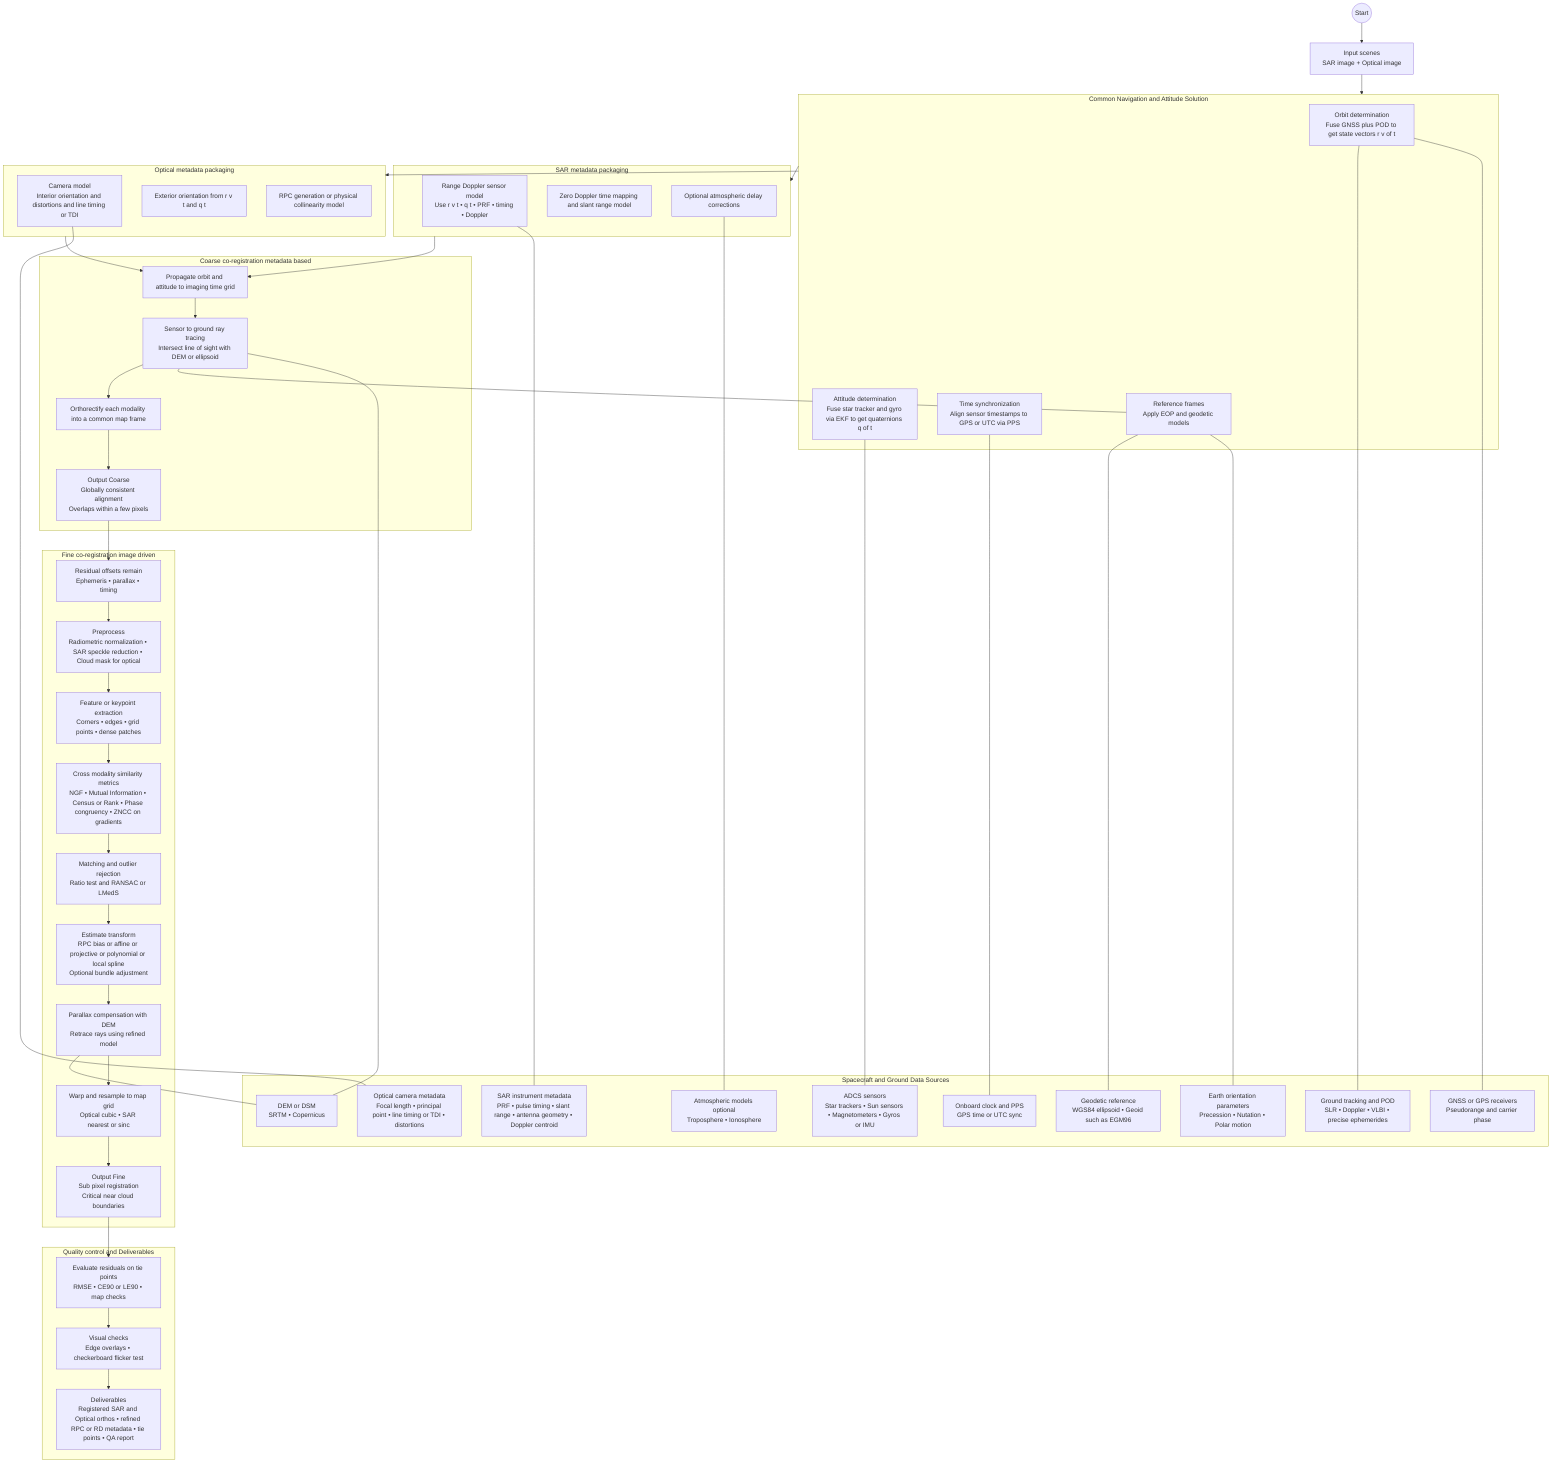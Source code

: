 flowchart TD
  A0((Start)) --> A1[Input scenes\nSAR image + Optical image]

  %% ----------------------
  %% DATA SOURCES / SPACECRAFT SUBSYSTEMS
  %% ----------------------
  subgraph S[Spacecraft and Ground Data Sources]
    direction TB
    S1[GNSS or GPS receivers\nPseudorange and carrier phase]
    S2[Ground tracking and POD\nSLR • Doppler • VLBI • precise ephemerides]
    S3[ADCS sensors\nStar trackers • Sun sensors • Magnetometers • Gyros or IMU]
    S4[Onboard clock and PPS\nGPS time or UTC sync]
    S5[Earth orientation parameters\nPrecession • Nutation • Polar motion]
    S6[Geodetic reference\nWGS84 ellipsoid • Geoid such as EGM96]
    S7[DEM or DSM\nSRTM • Copernicus]
    S8[Atmospheric models optional\nTroposphere • Ionosphere]
    S9[SAR instrument metadata\nPRF • pulse timing • slant range • antenna geometry • Doppler centroid]
    S10[Optical camera metadata\nFocal length • principal point • line timing or TDI • distortions]
  end

  %% ----------------------
  %% METADATA GENERATION
  %% ----------------------
  subgraph M1[Common Navigation and Attitude Solution]
    direction TB
    M1a[Orbit determination\nFuse GNSS plus POD to get state vectors r v of t]
    M1b[Attitude determination\nFuse star tracker and gyro via EKF to get quaternions q of t]
    M1c[Time synchronization\nAlign sensor timestamps to GPS or UTC via PPS]
    M1d[Reference frames\nApply EOP and geodetic models]
    M1a --- S1
    M1a --- S2
    M1b --- S3
    M1c --- S4
    M1d --- S5
    M1d --- S6
  end

  subgraph M2[SAR metadata packaging]
    direction TB
    M2a[Range Doppler sensor model\nUse r v t • q t • PRF • timing • Doppler]
    M2b[Zero Doppler time mapping and slant range model]
    M2c[Optional atmospheric delay corrections]
    M2a --- S9
    M2c --- S8
  end

  subgraph M3[Optical metadata packaging]
    direction TB
    M3a[Camera model\nInterior orientation and distortions and line timing or TDI]
    M3b[Exterior orientation from r v t and q t]
    M3c[RPC generation or physical collinearity model]
    M3a --- S10
  end

  A1 --> M1
  M1 --> M2
  M1 --> M3

  %% ----------------------
  %% COARSE CO-REGISTRATION
  %% ----------------------
  subgraph C[Coarse co-registration metadata based]
    direction TB
    C1[Propagate orbit and attitude to imaging time grid]
    C2[Sensor to ground ray tracing\nIntersect line of sight with DEM or ellipsoid]
    C3[Orthorectify each modality into a common map frame]
    C4[Output Coarse\nGlobally consistent alignment\nOverlaps within a few pixels]
    C2 --- S7
    C2 --- M1d
  end

  M2 --> C1
  M3 --> C1
  C1 --> C2 --> C3 --> C4

  %% ----------------------
  %% FINE CO-REGISTRATION
  %% ----------------------
  subgraph F[Fine co-registration image driven]
    direction TB
    F0[Residual offsets remain\nEphemeris • parallax • timing]
    F1[Preprocess\nRadiometric normalization • SAR speckle reduction • Cloud mask for optical]
    F2[Feature or keypoint extraction\nCorners • edges • grid points • dense patches]
    F3[Cross modality similarity metrics\nNGF • Mutual Information • Census or Rank • Phase congruency • ZNCC on gradients]
    F4[Matching and outlier rejection\nRatio test and RANSAC or LMedS]
    F5[Estimate transform\nRPC bias or affine or projective or polynomial or local spline\nOptional bundle adjustment]
    F6[Parallax compensation with DEM\nRetrace rays using refined model]
    F7[Warp and resample to map grid\nOptical cubic • SAR nearest or sinc]
    F8[Output Fine\nSub pixel registration\nCritical near cloud boundaries]
    F0 --> F1 --> F2 --> F3 --> F4 --> F5 --> F6 --> F7 --> F8
    F6 --- S7
  end

  C4 --> F0

  %% ----------------------
  %% QUALITY CONTROL
  %% ----------------------
  subgraph Q[Quality control and Deliverables]
    direction TB
    Q1[Evaluate residuals on tie points\nRMSE • CE90 or LE90 • map checks]
    Q2[Visual checks\nEdge overlays • checkerboard flicker test]
    Q3[Deliverables\nRegistered SAR and Optical orthos • refined RPC or RD metadata • tie points • QA report]
  end

  F8 --> Q1 --> Q2 --> Q3